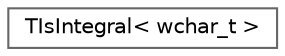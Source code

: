 digraph "Graphical Class Hierarchy"
{
 // INTERACTIVE_SVG=YES
 // LATEX_PDF_SIZE
  bgcolor="transparent";
  edge [fontname=Helvetica,fontsize=10,labelfontname=Helvetica,labelfontsize=10];
  node [fontname=Helvetica,fontsize=10,shape=box,height=0.2,width=0.4];
  rankdir="LR";
  Node0 [id="Node000000",label="TIsIntegral\< wchar_t \>",height=0.2,width=0.4,color="grey40", fillcolor="white", style="filled",URL="$df/d4f/structTIsIntegral_3_01wchar__t_01_4.html",tooltip=" "];
}
